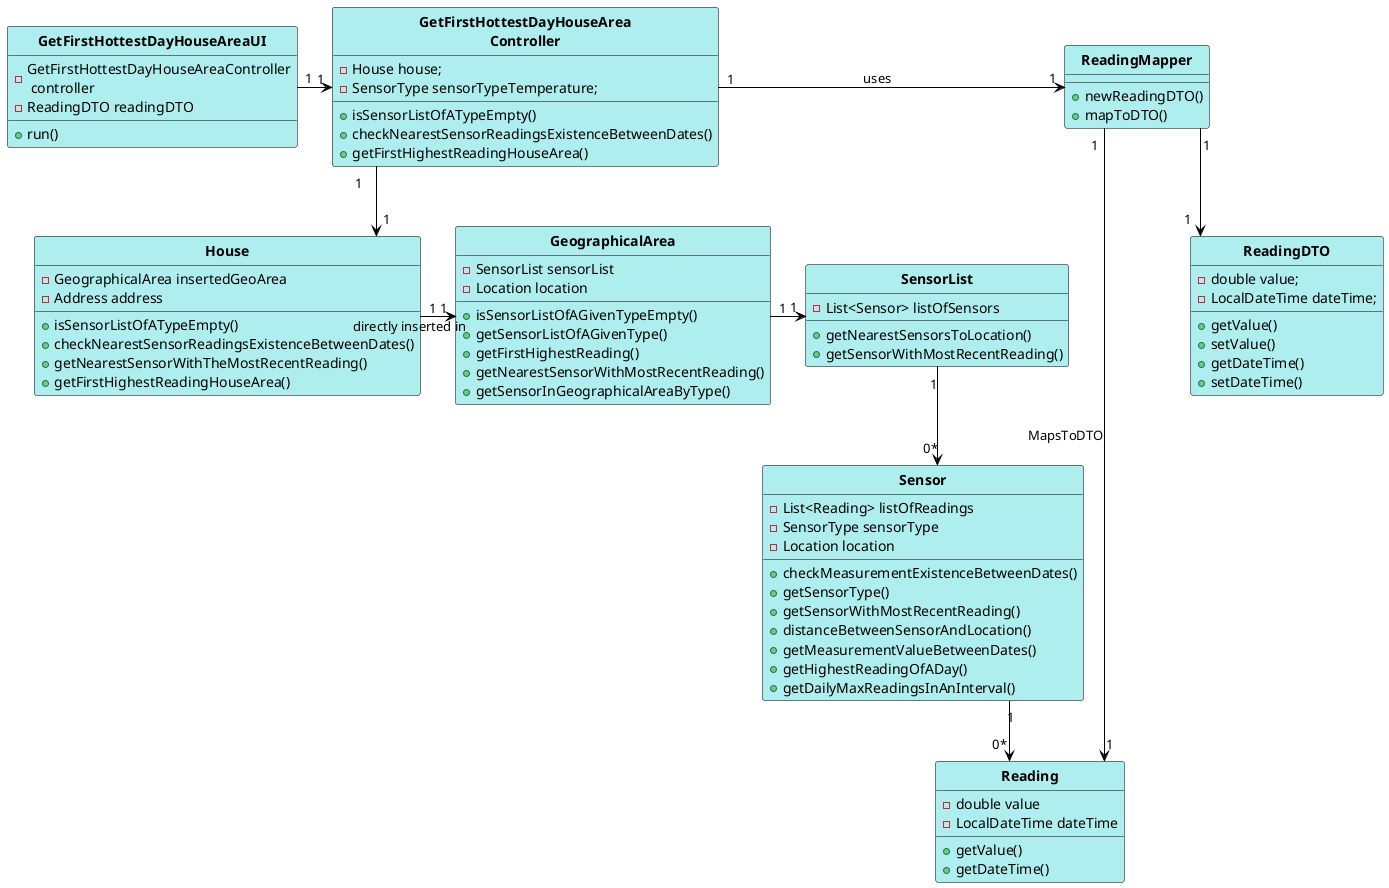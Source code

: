 @startuml
skinparam linetype ortho

skinparam class {
    BackgroundColor PaleTurquoise
    ArrowColor Black
    BorderColor Black
    FontStyle Bold
}

hide circle

GetFirstHottestDayHouseAreaUI "1" -> "1" GetFirstHottestDayHouseArea\nController
GetFirstHottestDayHouseArea\nController "1" --> "1" House
House "1" -> "1" GeographicalArea : directly inserted in
GeographicalArea "1" -> "1" SensorList
SensorList "1" --> "0*" Sensor
Sensor "1" --> "0*" Reading
ReadingMapper "1" --> "1" Reading : MapsToDTO
GetFirstHottestDayHouseArea\nController  "1" -> "1" ReadingMapper  : uses
ReadingMapper "1" --> "1" ReadingDTO

Class GetFirstHottestDayHouseAreaUI {
-GetFirstHottestDayHouseAreaController\n controller
-ReadingDTO readingDTO
+run()
}

Class GetFirstHottestDayHouseArea\nController {
- House house;
- SensorType sensorTypeTemperature;
+isSensorListOfATypeEmpty()
+checkNearestSensorReadingsExistenceBetweenDates()
+getFirstHighestReadingHouseArea()
}

Class House {
-GeographicalArea insertedGeoArea
-Address address
+isSensorListOfATypeEmpty()
+checkNearestSensorReadingsExistenceBetweenDates()
+getNearestSensorWithTheMostRecentReading()
+getFirstHighestReadingHouseArea()
}

Class GeographicalArea {
-SensorList sensorList
-Location location
+isSensorListOfAGivenTypeEmpty()
+getSensorListOfAGivenType()
+getFirstHighestReading()
+getNearestSensorWithMostRecentReading()
+getSensorInGeographicalAreaByType()
}

Class SensorList {
-List<Sensor> listOfSensors
+getNearestSensorsToLocation()
+getSensorWithMostRecentReading()
}

Class Sensor {
-List<Reading> listOfReadings
-SensorType sensorType
-Location location
+checkMeasurementExistenceBetweenDates()
+getSensorType()
+getSensorWithMostRecentReading()
+distanceBetweenSensorAndLocation()
+getMeasurementValueBetweenDates()
+getHighestReadingOfADay()
+getDailyMaxReadingsInAnInterval()
}

Class Reading {
-double value
-LocalDateTime dateTime
+getValue()
+getDateTime()
}

Class ReadingMapper{
+newReadingDTO()
+mapToDTO()
}

Class ReadingDTO{
-double value;
-LocalDateTime dateTime;
+getValue()
+setValue()
+getDateTime()
+setDateTime()
}

@enduml

